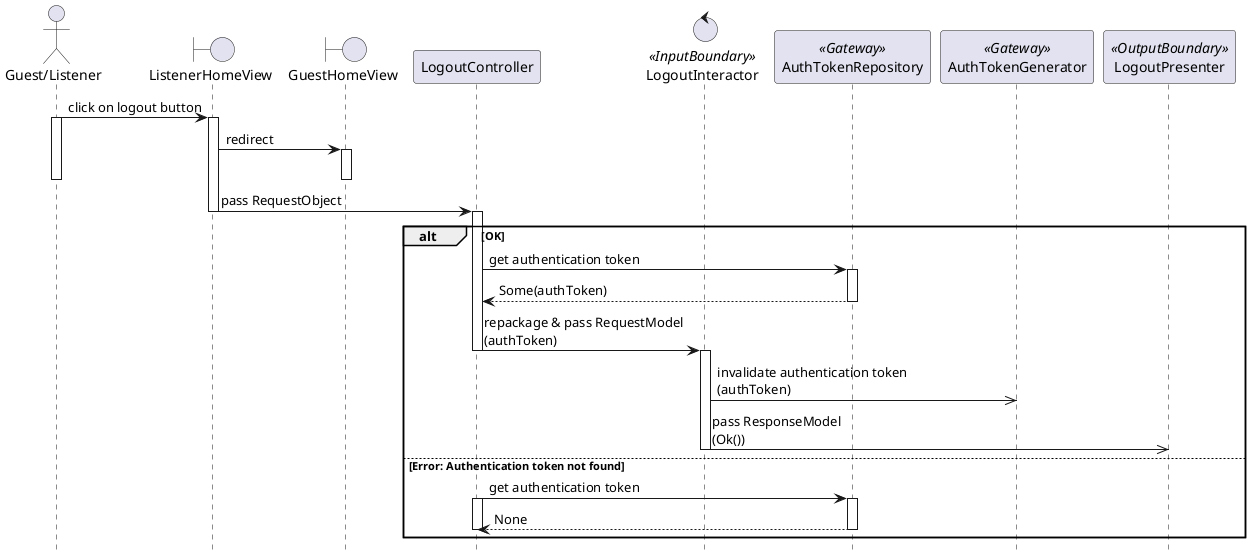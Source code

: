 @startuml

hide footbox
skinparam BackgroundColor transparent

actor "Guest/Listener"
boundary ListenerHomeView
boundary GuestHomeView
participant LogoutController
control LogoutInteractor <<InputBoundary>>
participant AuthTokenRepository <<Gateway>>
participant AuthTokenGenerator <<Gateway>>
participant LogoutPresenter <<OutputBoundary>>

"Guest/Listener" -> ListenerHomeView: click on logout button
activate "Guest/Listener"
activate ListenerHomeView

ListenerHomeView -> GuestHomeView: redirect
activate GuestHomeView
deactivate "Guest/Listener"
deactivate GuestHomeView

ListenerHomeView -> LogoutController: pass RequestObject
deactivate ListenerHomeView
activate LogoutController

alt OK
    LogoutController -> AuthTokenRepository: get authentication token
    activate AuthTokenRepository
    return Some(authToken)
    deactivate AuthTokenRepository

    LogoutController -> LogoutInteractor: repackage & pass RequestModel\n(authToken)
    deactivate LogoutController
    activate LogoutInteractor

    LogoutInteractor ->> AuthTokenGenerator: invalidate authentication token\n(authToken)

    LogoutInteractor ->> LogoutPresenter: pass ResponseModel\n(Ok())
    deactivate LogoutInteractor

else Error: Authentication token not found
    LogoutController -> AuthTokenRepository: get authentication token
    activate AuthTokenRepository
    activate LogoutController
    return None
    deactivate AuthTokenRepository
    deactivate LogoutController

end

@enduml
